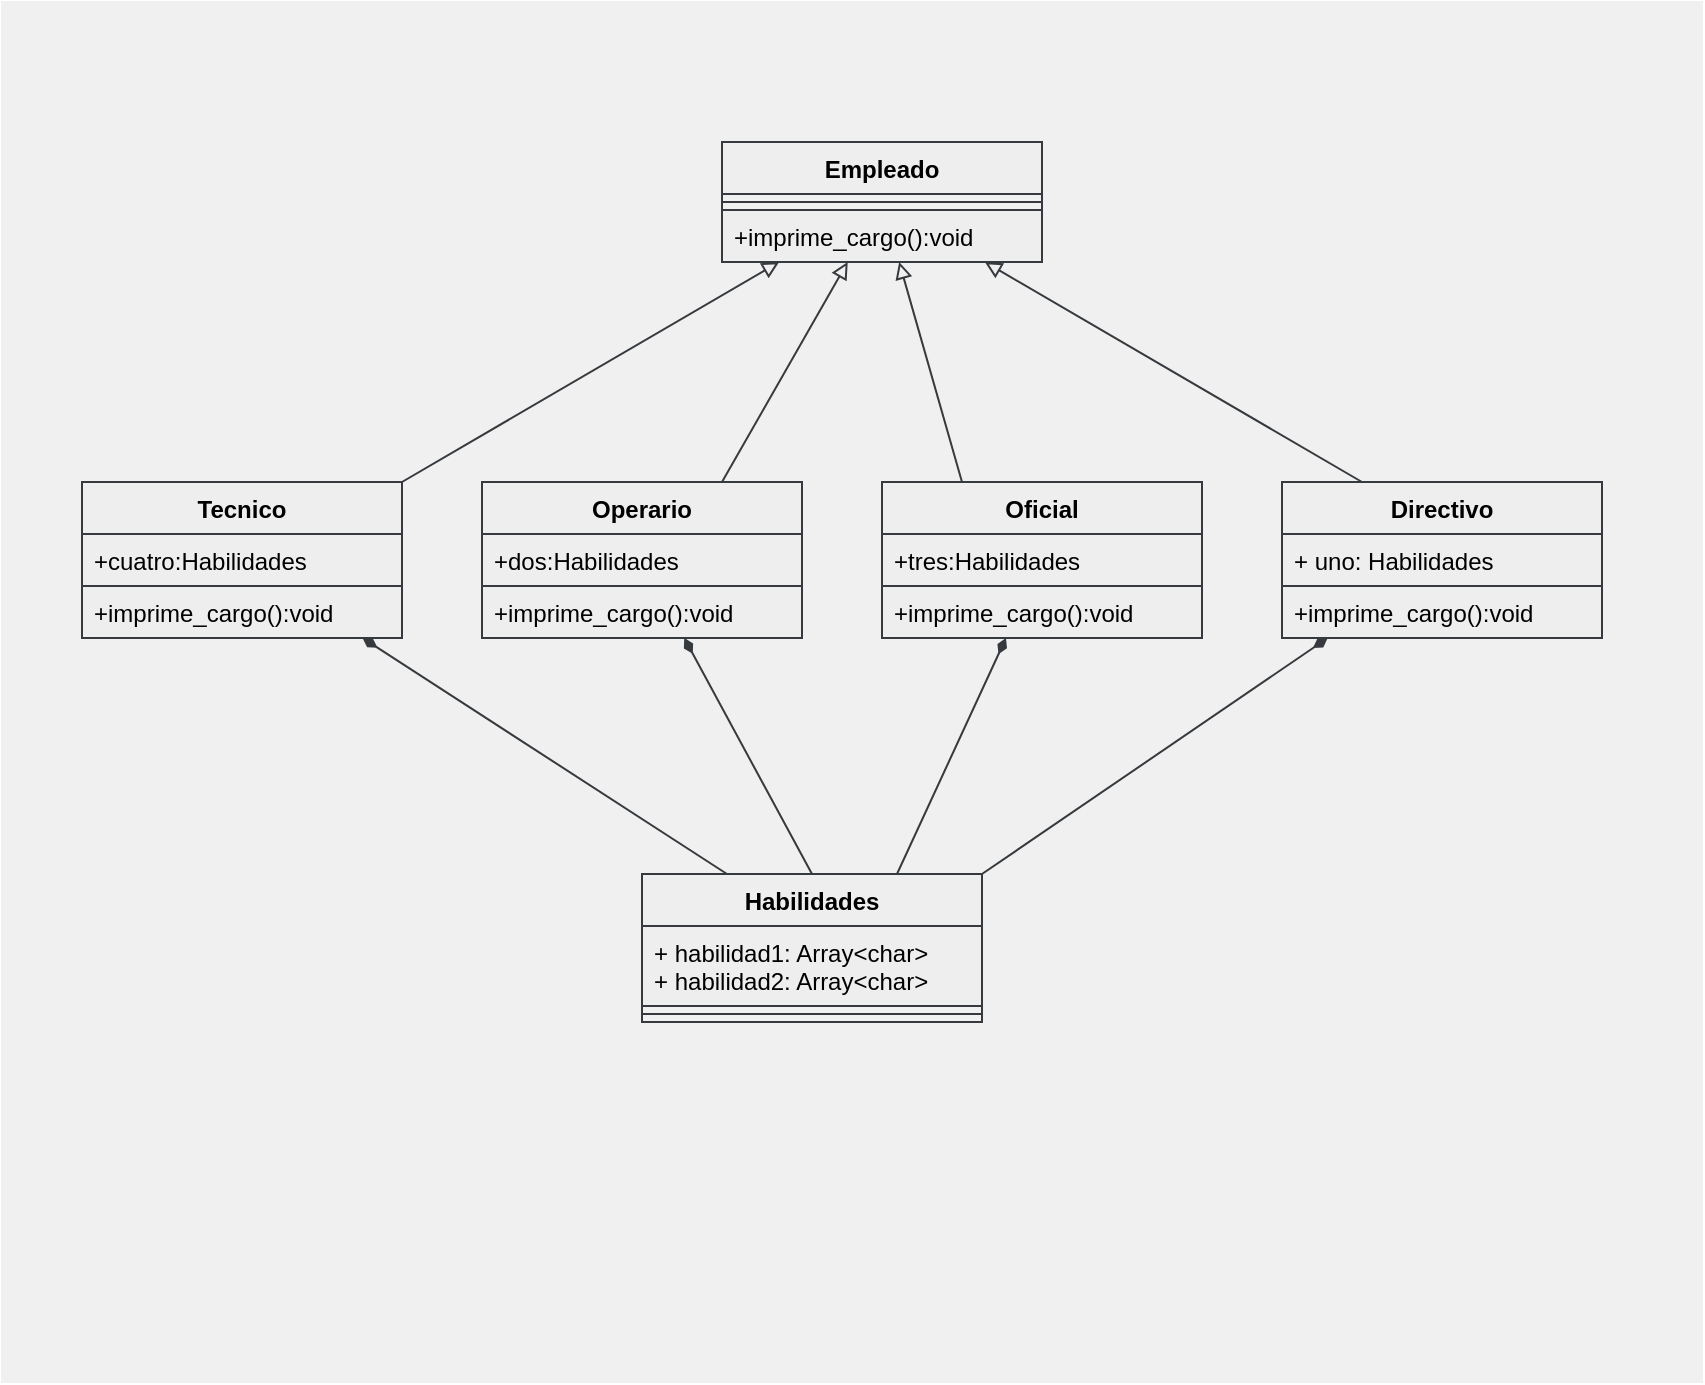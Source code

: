 <mxfile>
    <diagram id="-5IPHxlqQldBWp497B-Q" name="Page-1">
        <mxGraphModel dx="852" dy="779" grid="1" gridSize="10" guides="1" tooltips="1" connect="1" arrows="1" fold="1" page="1" pageScale="1" pageWidth="850" pageHeight="1100" math="0" shadow="0">
            <root>
                <mxCell id="0"/>
                <mxCell id="1" parent="0"/>
                <mxCell id="46" value="" style="rounded=0;whiteSpace=wrap;html=1;strokeColor=#F0F0F0;fillColor=#F0F0F0;movable=0;resizable=0;rotatable=0;deletable=0;editable=0;connectable=0;" vertex="1" parent="1">
                    <mxGeometry y="40" width="850" height="690" as="geometry"/>
                </mxCell>
                <mxCell id="40" style="html=1;exitX=0.25;exitY=0;exitDx=0;exitDy=0;endArrow=diamondThin;endFill=1;swimlaneLine=1;fontColor=#000000;labelBackgroundColor=none;fillColor=#eeeeee;strokeColor=#36393d;" edge="1" parent="1" source="3" target="31">
                    <mxGeometry relative="1" as="geometry"/>
                </mxCell>
                <mxCell id="41" style="html=1;exitX=0.5;exitY=0;exitDx=0;exitDy=0;endArrow=diamondThin;endFill=1;swimlaneLine=1;fontColor=#000000;labelBackgroundColor=none;fillColor=#eeeeee;strokeColor=#36393d;" edge="1" parent="1" source="3" target="19">
                    <mxGeometry relative="1" as="geometry">
                        <mxPoint x="400" y="410" as="targetPoint"/>
                    </mxGeometry>
                </mxCell>
                <mxCell id="42" style="html=1;exitX=0.75;exitY=0;exitDx=0;exitDy=0;endArrow=diamondThin;endFill=1;swimlaneLine=1;fontColor=#000000;labelBackgroundColor=none;fillColor=#eeeeee;strokeColor=#36393d;" edge="1" parent="1" source="3" target="27">
                    <mxGeometry relative="1" as="geometry">
                        <mxPoint x="530" y="400" as="targetPoint"/>
                    </mxGeometry>
                </mxCell>
                <mxCell id="43" style="html=1;exitX=1;exitY=0;exitDx=0;exitDy=0;endArrow=diamondThin;endFill=1;swimlaneLine=1;fontColor=#000000;labelBackgroundColor=none;fillColor=#eeeeee;strokeColor=#36393d;" edge="1" parent="1" source="3" target="23">
                    <mxGeometry relative="1" as="geometry">
                        <mxPoint x="650" y="380" as="targetPoint"/>
                    </mxGeometry>
                </mxCell>
                <mxCell id="3" value="Habilidades" style="swimlane;fontStyle=1;align=center;verticalAlign=top;childLayout=stackLayout;horizontal=1;startSize=26;horizontalStack=0;resizeParent=1;resizeParentMax=0;resizeLast=0;collapsible=1;marginBottom=0;swimlaneLine=1;labelBackgroundColor=none;fillColor=#eeeeee;strokeColor=#36393d;fontColor=#000000;" vertex="1" parent="1">
                    <mxGeometry x="320" y="476" width="170" height="74" as="geometry"/>
                </mxCell>
                <mxCell id="4" value="+ habilidad1: Array&lt;char&gt;&#10;+ habilidad2: Array&lt;char&gt;&#10;" style="text;align=left;verticalAlign=top;spacingLeft=4;spacingRight=4;overflow=hidden;rotatable=0;points=[[0,0.5],[1,0.5]];portConstraint=eastwest;swimlaneLine=1;labelBackgroundColor=none;fillColor=#eeeeee;strokeColor=#36393d;fontColor=#000000;" vertex="1" parent="3">
                    <mxGeometry y="26" width="170" height="40" as="geometry"/>
                </mxCell>
                <mxCell id="5" value="" style="line;strokeWidth=1;align=left;verticalAlign=middle;spacingTop=-1;spacingLeft=3;spacingRight=3;rotatable=0;labelPosition=right;points=[];portConstraint=eastwest;swimlaneLine=1;labelBackgroundColor=none;fillColor=#eeeeee;strokeColor=#36393d;fontColor=#000000;" vertex="1" parent="3">
                    <mxGeometry y="66" width="170" height="8" as="geometry"/>
                </mxCell>
                <mxCell id="11" value="Empleado" style="swimlane;fontStyle=1;align=center;verticalAlign=top;childLayout=stackLayout;horizontal=1;startSize=26;horizontalStack=0;resizeParent=1;resizeParentMax=0;resizeLast=0;collapsible=1;marginBottom=0;swimlaneLine=1;labelBackgroundColor=none;fillColor=#eeeeee;strokeColor=#36393d;fontColor=#000000;" vertex="1" parent="1">
                    <mxGeometry x="360" y="110" width="160" height="60" as="geometry"/>
                </mxCell>
                <mxCell id="13" value="" style="line;strokeWidth=1;align=left;verticalAlign=middle;spacingTop=-1;spacingLeft=3;spacingRight=3;rotatable=0;labelPosition=right;points=[];portConstraint=eastwest;swimlaneLine=1;labelBackgroundColor=none;fillColor=#eeeeee;strokeColor=#36393d;fontColor=#000000;" vertex="1" parent="11">
                    <mxGeometry y="26" width="160" height="8" as="geometry"/>
                </mxCell>
                <mxCell id="14" value="+imprime_cargo():void &#10;" style="text;align=left;verticalAlign=top;spacingLeft=4;spacingRight=4;overflow=hidden;rotatable=0;points=[[0,0.5],[1,0.5]];portConstraint=eastwest;swimlaneLine=1;labelBackgroundColor=none;fillColor=#eeeeee;strokeColor=#36393d;fontColor=#000000;" vertex="1" parent="11">
                    <mxGeometry y="34" width="160" height="26" as="geometry"/>
                </mxCell>
                <mxCell id="37" style="edgeStyle=none;html=1;exitX=0.75;exitY=0;exitDx=0;exitDy=0;endArrow=block;endFill=0;swimlaneLine=1;fontColor=#000000;labelBackgroundColor=none;fillColor=#eeeeee;strokeColor=#36393d;" edge="1" parent="1" source="19" target="11">
                    <mxGeometry relative="1" as="geometry"/>
                </mxCell>
                <mxCell id="19" value="Operario" style="swimlane;fontStyle=1;align=center;verticalAlign=top;childLayout=stackLayout;horizontal=1;startSize=26;horizontalStack=0;resizeParent=1;resizeParentMax=0;resizeLast=0;collapsible=1;marginBottom=0;swimlaneLine=1;labelBackgroundColor=none;fillColor=#eeeeee;strokeColor=#36393d;fontColor=#000000;" vertex="1" parent="1">
                    <mxGeometry x="240" y="280" width="160" height="78" as="geometry">
                        <mxRectangle x="240" y="280" width="90" height="30" as="alternateBounds"/>
                    </mxGeometry>
                </mxCell>
                <mxCell id="20" value="+dos:Habilidades " style="text;align=left;verticalAlign=top;spacingLeft=4;spacingRight=4;overflow=hidden;rotatable=0;points=[[0,0.5],[1,0.5]];portConstraint=eastwest;swimlaneLine=1;labelBackgroundColor=none;fillColor=#eeeeee;strokeColor=#36393d;fontColor=#000000;" vertex="1" parent="19">
                    <mxGeometry y="26" width="160" height="26" as="geometry"/>
                </mxCell>
                <mxCell id="22" value="+imprime_cargo():void " style="text;align=left;verticalAlign=top;spacingLeft=4;spacingRight=4;overflow=hidden;rotatable=0;points=[[0,0.5],[1,0.5]];portConstraint=eastwest;swimlaneLine=1;labelBackgroundColor=none;fillColor=#eeeeee;strokeColor=#36393d;fontColor=#000000;" vertex="1" parent="19">
                    <mxGeometry y="52" width="160" height="26" as="geometry"/>
                </mxCell>
                <mxCell id="39" style="edgeStyle=none;html=1;exitX=0.25;exitY=0;exitDx=0;exitDy=0;endArrow=block;endFill=0;swimlaneLine=1;fontColor=#000000;labelBackgroundColor=none;fillColor=#eeeeee;strokeColor=#36393d;" edge="1" parent="1" source="23" target="11">
                    <mxGeometry relative="1" as="geometry"/>
                </mxCell>
                <mxCell id="23" value="Directivo" style="swimlane;fontStyle=1;align=center;verticalAlign=top;childLayout=stackLayout;horizontal=1;startSize=26;horizontalStack=0;resizeParent=1;resizeParentMax=0;resizeLast=0;collapsible=1;marginBottom=0;swimlaneLine=1;labelBackgroundColor=none;fillColor=#eeeeee;strokeColor=#36393d;fontColor=#000000;" vertex="1" parent="1">
                    <mxGeometry x="640" y="280" width="160" height="78" as="geometry"/>
                </mxCell>
                <mxCell id="24" value="+ uno: Habilidades" style="text;align=left;verticalAlign=top;spacingLeft=4;spacingRight=4;overflow=hidden;rotatable=0;points=[[0,0.5],[1,0.5]];portConstraint=eastwest;swimlaneLine=1;labelBackgroundColor=none;fillColor=#eeeeee;strokeColor=#36393d;fontColor=#000000;" vertex="1" parent="23">
                    <mxGeometry y="26" width="160" height="26" as="geometry"/>
                </mxCell>
                <mxCell id="26" value="+imprime_cargo():void " style="text;align=left;verticalAlign=top;spacingLeft=4;spacingRight=4;overflow=hidden;rotatable=0;points=[[0,0.5],[1,0.5]];portConstraint=eastwest;swimlaneLine=1;labelBackgroundColor=none;fillColor=#eeeeee;strokeColor=#36393d;fontColor=#000000;" vertex="1" parent="23">
                    <mxGeometry y="52" width="160" height="26" as="geometry"/>
                </mxCell>
                <mxCell id="38" style="edgeStyle=none;html=1;exitX=0.25;exitY=0;exitDx=0;exitDy=0;endArrow=block;endFill=0;swimlaneLine=1;fontColor=#000000;labelBackgroundColor=none;fillColor=#eeeeee;strokeColor=#36393d;" edge="1" parent="1" source="27" target="11">
                    <mxGeometry relative="1" as="geometry"/>
                </mxCell>
                <mxCell id="27" value="Oficial" style="swimlane;fontStyle=1;align=center;verticalAlign=top;childLayout=stackLayout;horizontal=1;startSize=26;horizontalStack=0;resizeParent=1;resizeParentMax=0;resizeLast=0;collapsible=1;marginBottom=0;swimlaneLine=1;labelBackgroundColor=none;fillColor=#eeeeee;strokeColor=#36393d;fontColor=#000000;" vertex="1" parent="1">
                    <mxGeometry x="440" y="280" width="160" height="78" as="geometry"/>
                </mxCell>
                <mxCell id="28" value="+tres:Habilidades " style="text;align=left;verticalAlign=top;spacingLeft=4;spacingRight=4;overflow=hidden;rotatable=0;points=[[0,0.5],[1,0.5]];portConstraint=eastwest;swimlaneLine=1;labelBackgroundColor=none;fillColor=#eeeeee;strokeColor=#36393d;fontColor=#000000;" vertex="1" parent="27">
                    <mxGeometry y="26" width="160" height="26" as="geometry"/>
                </mxCell>
                <mxCell id="30" value="+imprime_cargo():void " style="text;align=left;verticalAlign=top;spacingLeft=4;spacingRight=4;overflow=hidden;rotatable=0;points=[[0,0.5],[1,0.5]];portConstraint=eastwest;swimlaneLine=1;labelBackgroundColor=none;fillColor=#eeeeee;strokeColor=#36393d;fontColor=#000000;" vertex="1" parent="27">
                    <mxGeometry y="52" width="160" height="26" as="geometry"/>
                </mxCell>
                <mxCell id="36" style="edgeStyle=none;html=1;exitX=1;exitY=0;exitDx=0;exitDy=0;endArrow=block;endFill=0;swimlaneLine=1;fontColor=#000000;labelBackgroundColor=none;fillColor=#eeeeee;strokeColor=#36393d;" edge="1" parent="1" source="31" target="11">
                    <mxGeometry relative="1" as="geometry">
                        <mxPoint x="330" y="190" as="targetPoint"/>
                    </mxGeometry>
                </mxCell>
                <mxCell id="31" value="Tecnico" style="swimlane;fontStyle=1;align=center;verticalAlign=top;childLayout=stackLayout;horizontal=1;startSize=26;horizontalStack=0;resizeParent=1;resizeParentMax=0;resizeLast=0;collapsible=1;marginBottom=0;swimlaneLine=1;labelBackgroundColor=none;fillColor=#eeeeee;strokeColor=#36393d;fontColor=#000000;" vertex="1" parent="1">
                    <mxGeometry x="40" y="280" width="160" height="78" as="geometry"/>
                </mxCell>
                <mxCell id="32" value="+cuatro:Habilidades " style="text;align=left;verticalAlign=top;spacingLeft=4;spacingRight=4;overflow=hidden;rotatable=0;points=[[0,0.5],[1,0.5]];portConstraint=eastwest;swimlaneLine=1;labelBackgroundColor=none;fillColor=#eeeeee;strokeColor=#36393d;fontColor=#000000;" vertex="1" parent="31">
                    <mxGeometry y="26" width="160" height="26" as="geometry"/>
                </mxCell>
                <mxCell id="34" value="+imprime_cargo():void " style="text;align=left;verticalAlign=top;spacingLeft=4;spacingRight=4;overflow=hidden;rotatable=0;points=[[0,0.5],[1,0.5]];portConstraint=eastwest;swimlaneLine=1;labelBackgroundColor=none;fillColor=#eeeeee;strokeColor=#36393d;fontColor=#000000;" vertex="1" parent="31">
                    <mxGeometry y="52" width="160" height="26" as="geometry"/>
                </mxCell>
            </root>
        </mxGraphModel>
    </diagram>
</mxfile>